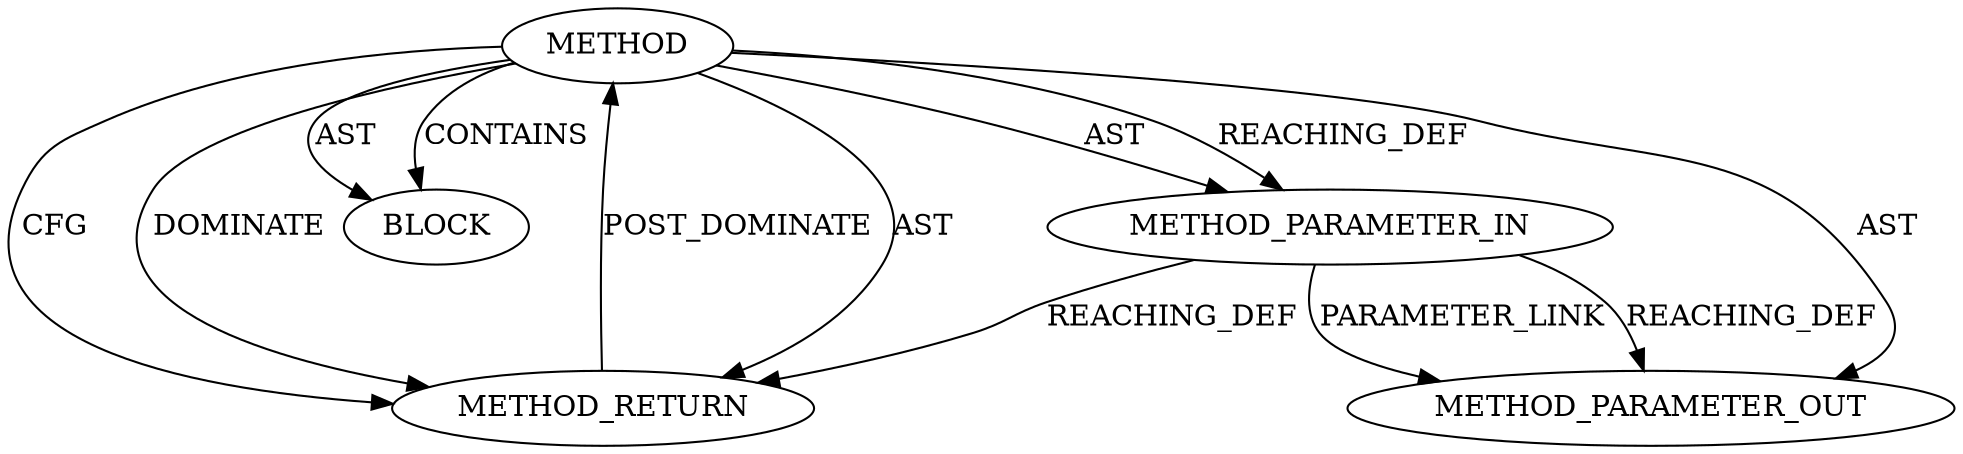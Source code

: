 digraph {
  26186 [label=BLOCK ORDER=1 ARGUMENT_INDEX=1 CODE="<empty>" TYPE_FULL_NAME="ANY"]
  26187 [label=METHOD_RETURN ORDER=2 CODE="RET" TYPE_FULL_NAME="ANY" EVALUATION_STRATEGY="BY_VALUE"]
  26184 [label=METHOD AST_PARENT_TYPE="NAMESPACE_BLOCK" AST_PARENT_FULL_NAME="<global>" ORDER=0 CODE="<empty>" FULL_NAME="BN_is_zero" IS_EXTERNAL=true FILENAME="<empty>" SIGNATURE="" NAME="BN_is_zero"]
  27471 [label=METHOD_PARAMETER_OUT ORDER=1 CODE="p1" IS_VARIADIC=false TYPE_FULL_NAME="ANY" EVALUATION_STRATEGY="BY_VALUE" INDEX=1 NAME="p1"]
  26185 [label=METHOD_PARAMETER_IN ORDER=1 CODE="p1" IS_VARIADIC=false TYPE_FULL_NAME="ANY" EVALUATION_STRATEGY="BY_VALUE" INDEX=1 NAME="p1"]
  26185 -> 27471 [label=PARAMETER_LINK ]
  26184 -> 27471 [label=AST ]
  26184 -> 26187 [label=AST ]
  26185 -> 27471 [label=REACHING_DEF VARIABLE="p1"]
  26184 -> 26186 [label=AST ]
  26187 -> 26184 [label=POST_DOMINATE ]
  26184 -> 26187 [label=CFG ]
  26184 -> 26185 [label=AST ]
  26185 -> 26187 [label=REACHING_DEF VARIABLE="p1"]
  26184 -> 26185 [label=REACHING_DEF VARIABLE=""]
  26184 -> 26187 [label=DOMINATE ]
  26184 -> 26186 [label=CONTAINS ]
}
